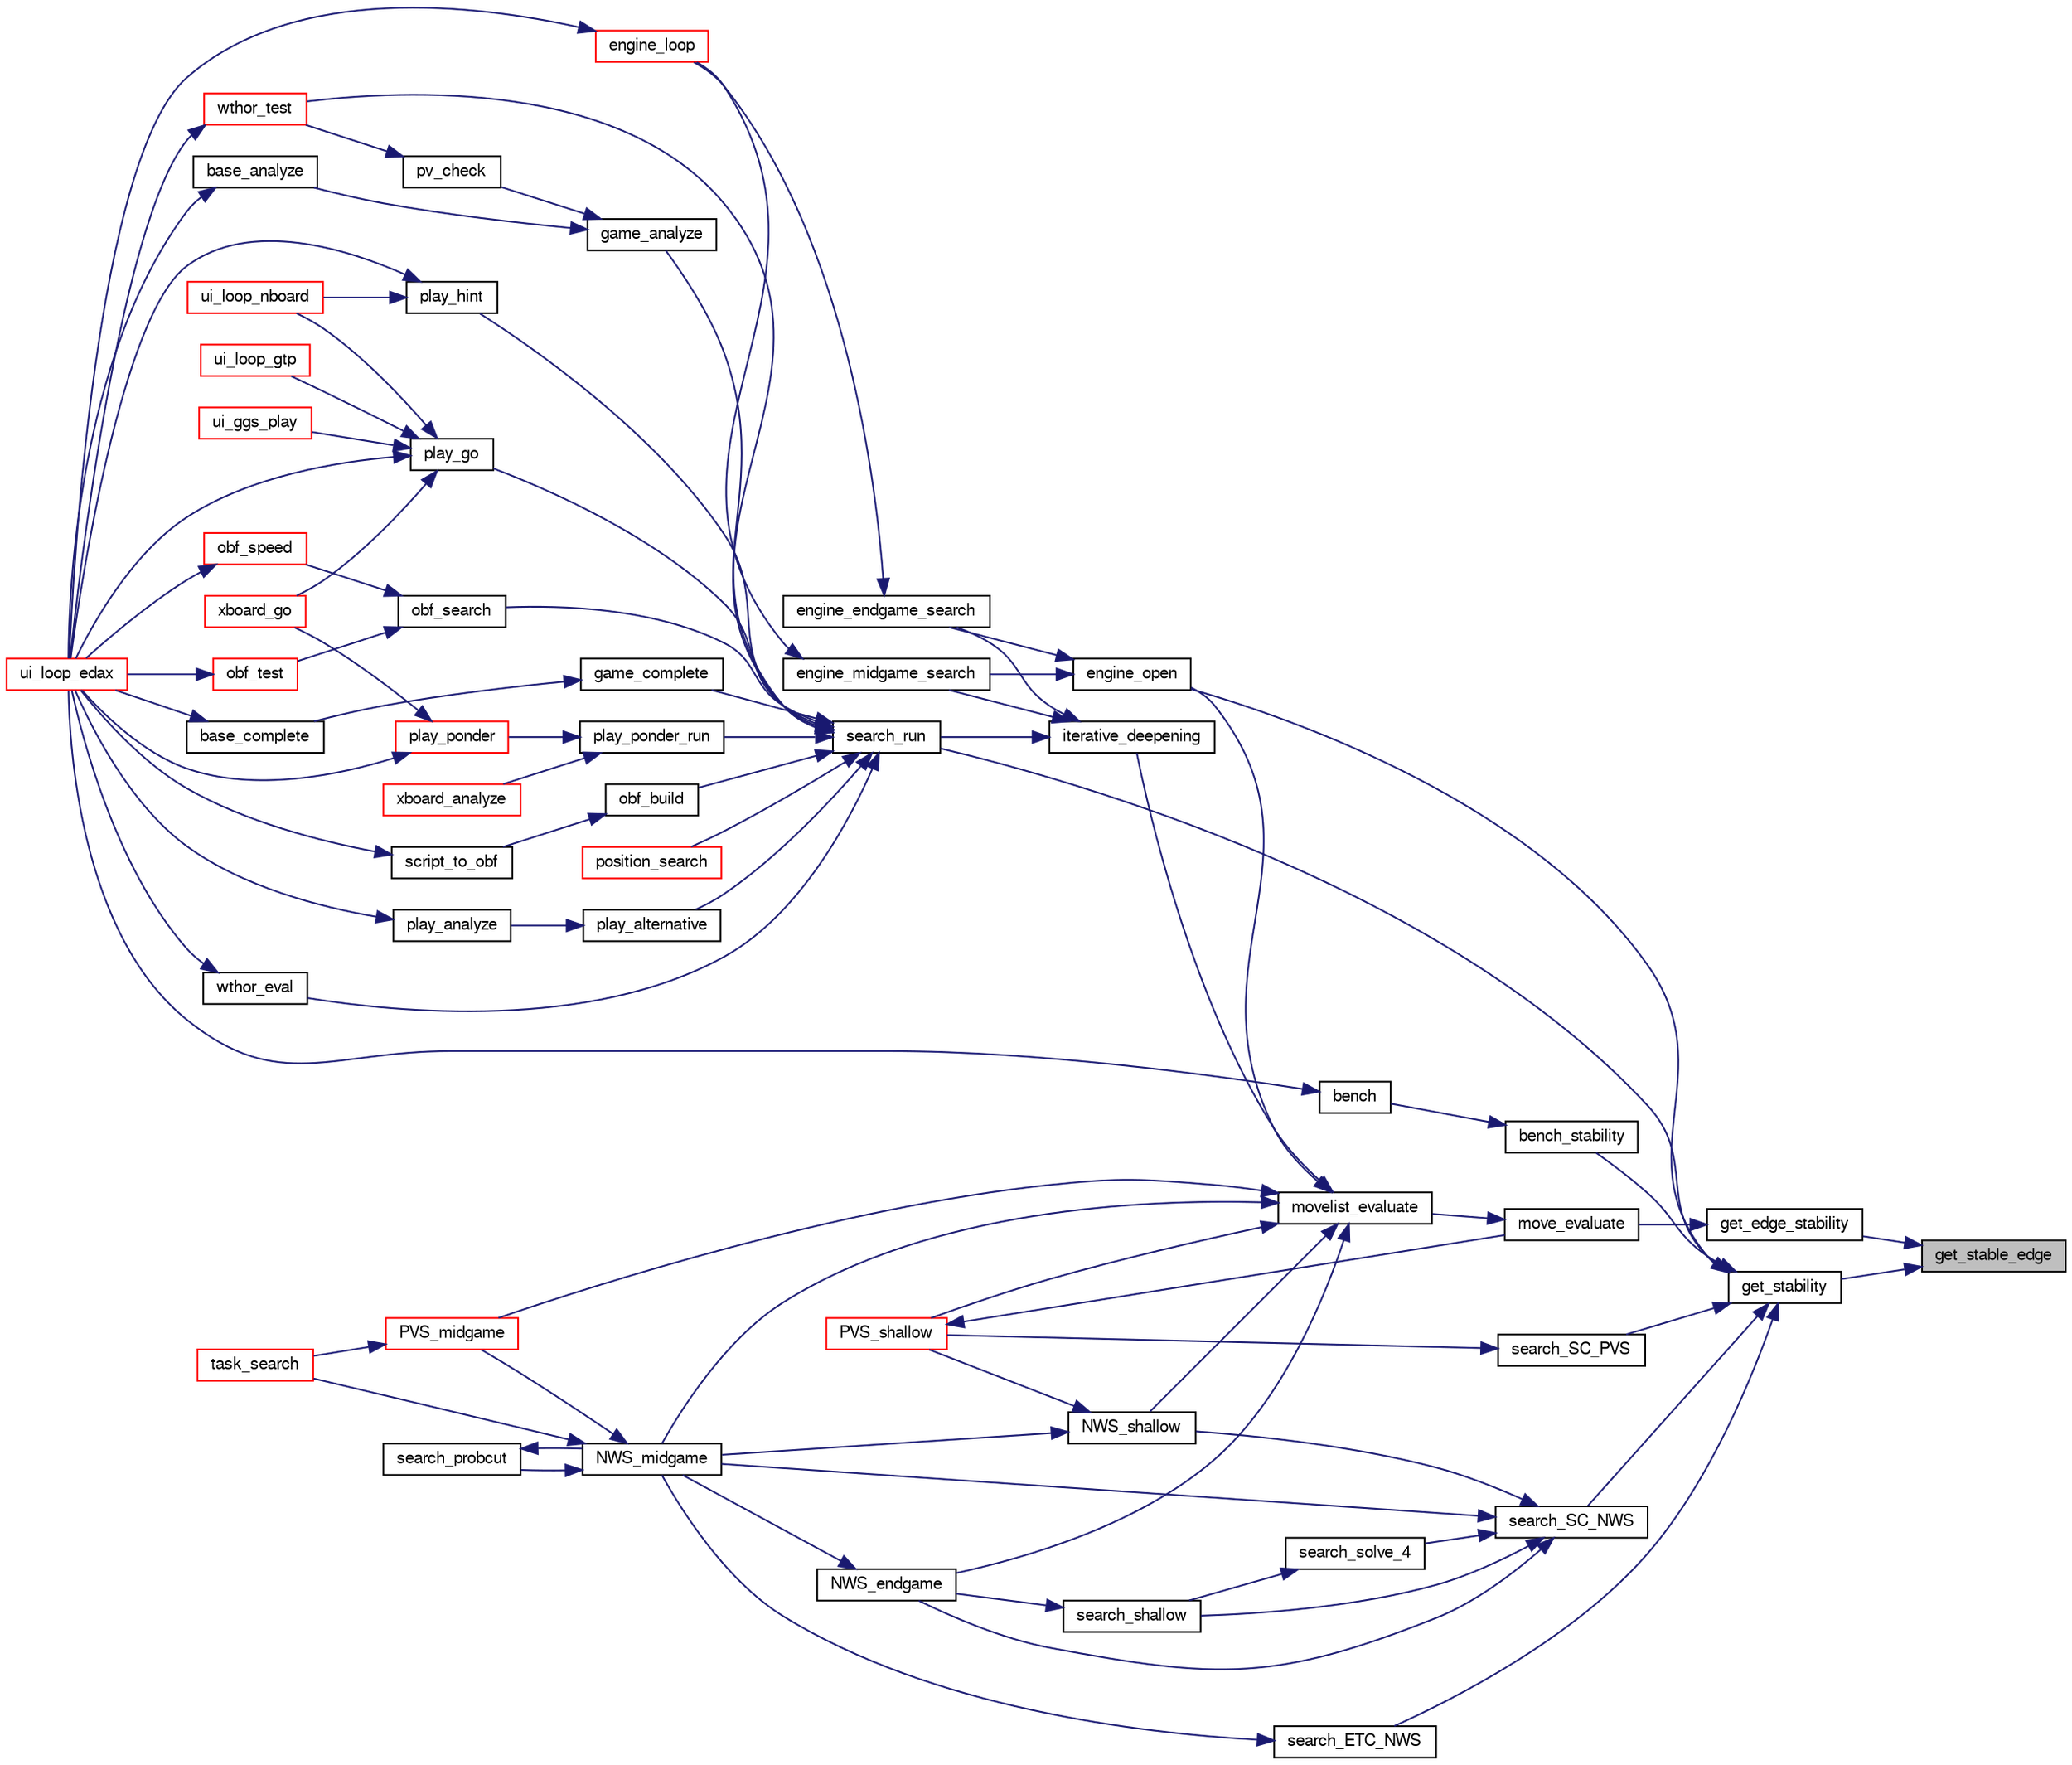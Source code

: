 digraph "get_stable_edge"
{
 // LATEX_PDF_SIZE
  bgcolor="transparent";
  edge [fontname="FreeSans",fontsize="10",labelfontname="FreeSans",labelfontsize="10"];
  node [fontname="FreeSans",fontsize="10",shape=record];
  rankdir="RL";
  Node1 [label="get_stable_edge",height=0.2,width=0.4,color="black", fillcolor="grey75", style="filled", fontcolor="black",tooltip="Get stable edge."];
  Node1 -> Node2 [dir="back",color="midnightblue",fontsize="10",style="solid",fontname="FreeSans"];
  Node2 [label="get_edge_stability",height=0.2,width=0.4,color="black",URL="$board_8c.html#a75734142c7056ea6b146890479c7138e",tooltip="Estimate the stability of edges."];
  Node2 -> Node3 [dir="back",color="midnightblue",fontsize="10",style="solid",fontname="FreeSans"];
  Node3 [label="move_evaluate",height=0.2,width=0.4,color="black",URL="$move_8c.html#a57eefc66553dd853ba6a21d3d6abb3e0",tooltip="Evaluate a list of move."];
  Node3 -> Node4 [dir="back",color="midnightblue",fontsize="10",style="solid",fontname="FreeSans"];
  Node4 [label="movelist_evaluate",height=0.2,width=0.4,color="black",URL="$move_8c.html#a9b4b1c7be1b237198713f0355f60fe28",tooltip="Evaluate a list of move in order to sort it."];
  Node4 -> Node5 [dir="back",color="midnightblue",fontsize="10",style="solid",fontname="FreeSans"];
  Node5 [label="engine_open",height=0.2,width=0.4,color="black",URL="$cassio_8c.html#a9ff171085ccae4be6241cd583028adcf",tooltip="Open search engine."];
  Node5 -> Node6 [dir="back",color="midnightblue",fontsize="10",style="solid",fontname="FreeSans"];
  Node6 [label="engine_endgame_search",height=0.2,width=0.4,color="black",URL="$cassio_8c.html#a59118e647ced4f05560b431b30ad73b9",tooltip="Endgame search."];
  Node6 -> Node7 [dir="back",color="midnightblue",fontsize="10",style="solid",fontname="FreeSans"];
  Node7 [label="engine_loop",height=0.2,width=0.4,color="red",URL="$cassio_8c.html#a3c5b977358cdb105de103ac2c2829f01",tooltip="Loop event."];
  Node7 -> Node9 [dir="back",color="midnightblue",fontsize="10",style="solid",fontname="FreeSans"];
  Node9 [label="ui_loop_edax",height=0.2,width=0.4,color="red",URL="$edax_8c.html#a2354b96c7688bae32bedb6203d672f50",tooltip="Loop event."];
  Node5 -> Node11 [dir="back",color="midnightblue",fontsize="10",style="solid",fontname="FreeSans"];
  Node11 [label="engine_midgame_search",height=0.2,width=0.4,color="black",URL="$cassio_8c.html#a71ebe2bfb187238a48c94edd82cb3024",tooltip="Midgame search."];
  Node11 -> Node7 [dir="back",color="midnightblue",fontsize="10",style="solid",fontname="FreeSans"];
  Node4 -> Node12 [dir="back",color="midnightblue",fontsize="10",style="solid",fontname="FreeSans"];
  Node12 [label="iterative_deepening",height=0.2,width=0.4,color="black",URL="$root_8c.html#a0e77250a21e5f5d70917a5356c22f5f3",tooltip="Iterative deepening."];
  Node12 -> Node6 [dir="back",color="midnightblue",fontsize="10",style="solid",fontname="FreeSans"];
  Node12 -> Node11 [dir="back",color="midnightblue",fontsize="10",style="solid",fontname="FreeSans"];
  Node12 -> Node13 [dir="back",color="midnightblue",fontsize="10",style="solid",fontname="FreeSans"];
  Node13 [label="search_run",height=0.2,width=0.4,color="black",URL="$root_8c.html#ae8b727693fc7a90e504bd8abec158c84",tooltip="Search the bestmove of a given board."];
  Node13 -> Node14 [dir="back",color="midnightblue",fontsize="10",style="solid",fontname="FreeSans"];
  Node14 [label="game_analyze",height=0.2,width=0.4,color="black",URL="$game_8c.html#a17775ff0efa3d8592bed935dedb31a45",tooltip="Analyze an endgame."];
  Node14 -> Node15 [dir="back",color="midnightblue",fontsize="10",style="solid",fontname="FreeSans"];
  Node15 [label="base_analyze",height=0.2,width=0.4,color="black",URL="$base_8c.html#a130adf3915feeb8dd21edd8c715c220f",tooltip="Base analysis."];
  Node15 -> Node9 [dir="back",color="midnightblue",fontsize="10",style="solid",fontname="FreeSans"];
  Node14 -> Node16 [dir="back",color="midnightblue",fontsize="10",style="solid",fontname="FreeSans"];
  Node16 [label="pv_check",height=0.2,width=0.4,color="black",URL="$base_8c.html#ae5fd96b2c5fc0853715832158d172eb0",tooltip="Verify that a PV does not contain errors."];
  Node16 -> Node17 [dir="back",color="midnightblue",fontsize="10",style="solid",fontname="FreeSans"];
  Node17 [label="wthor_test",height=0.2,width=0.4,color="red",URL="$base_8c.html#acd4aaf9717e79148da6c763b1c022016",tooltip="Test Search with a wthor base."];
  Node17 -> Node9 [dir="back",color="midnightblue",fontsize="10",style="solid",fontname="FreeSans"];
  Node13 -> Node18 [dir="back",color="midnightblue",fontsize="10",style="solid",fontname="FreeSans"];
  Node18 [label="game_complete",height=0.2,width=0.4,color="black",URL="$game_8c.html#a2478745958cb21430866a4ea503274df",tooltip="Terminate an unfinished game."];
  Node18 -> Node19 [dir="back",color="midnightblue",fontsize="10",style="solid",fontname="FreeSans"];
  Node19 [label="base_complete",height=0.2,width=0.4,color="black",URL="$base_8c.html#a2aaa6c7fc6111edcd85b623bcd217180",tooltip="Base analysis."];
  Node19 -> Node9 [dir="back",color="midnightblue",fontsize="10",style="solid",fontname="FreeSans"];
  Node13 -> Node20 [dir="back",color="midnightblue",fontsize="10",style="solid",fontname="FreeSans"];
  Node20 [label="obf_build",height=0.2,width=0.4,color="black",URL="$obftest_8c.html#a6ed0f135c4cf4021e18eb1a965a72bfa",tooltip="Build an OBF structure."];
  Node20 -> Node21 [dir="back",color="midnightblue",fontsize="10",style="solid",fontname="FreeSans"];
  Node21 [label="script_to_obf",height=0.2,width=0.4,color="black",URL="$obftest_8c.html#ad1bc6f7d32d2b1775f5e91f2d2e0f8b8",tooltip="Build an OBF file from a Script file."];
  Node21 -> Node9 [dir="back",color="midnightblue",fontsize="10",style="solid",fontname="FreeSans"];
  Node13 -> Node22 [dir="back",color="midnightblue",fontsize="10",style="solid",fontname="FreeSans"];
  Node22 [label="obf_search",height=0.2,width=0.4,color="black",URL="$obftest_8c.html#ab9783a5ca8dc9d2b69ed9ae61945bbfb",tooltip="Analyze an OBF structure."];
  Node22 -> Node23 [dir="back",color="midnightblue",fontsize="10",style="solid",fontname="FreeSans"];
  Node23 [label="obf_speed",height=0.2,width=0.4,color="red",URL="$obftest_8c.html#a07fd9cdb993c22a9de285e054331e4e4",tooltip="Test edax speed by running for at least 1 minutes on problems deeper and deeper."];
  Node23 -> Node9 [dir="back",color="midnightblue",fontsize="10",style="solid",fontname="FreeSans"];
  Node22 -> Node24 [dir="back",color="midnightblue",fontsize="10",style="solid",fontname="FreeSans"];
  Node24 [label="obf_test",height=0.2,width=0.4,color="red",URL="$obftest_8c.html#af8974909ba686b74a0620bdcc7ef5f81",tooltip="Test an OBF file."];
  Node24 -> Node9 [dir="back",color="midnightblue",fontsize="10",style="solid",fontname="FreeSans"];
  Node13 -> Node25 [dir="back",color="midnightblue",fontsize="10",style="solid",fontname="FreeSans"];
  Node25 [label="play_alternative",height=0.2,width=0.4,color="black",URL="$play_8c.html#ab220e1e3acf69015cd2e2b32abbdbaae",tooltip="Seek for the best alternative move."];
  Node25 -> Node26 [dir="back",color="midnightblue",fontsize="10",style="solid",fontname="FreeSans"];
  Node26 [label="play_analyze",height=0.2,width=0.4,color="black",URL="$play_8c.html#a32624a895b8cf4ec475a8de0ee5df3a1",tooltip="Analyze a played game."];
  Node26 -> Node9 [dir="back",color="midnightblue",fontsize="10",style="solid",fontname="FreeSans"];
  Node13 -> Node27 [dir="back",color="midnightblue",fontsize="10",style="solid",fontname="FreeSans"];
  Node27 [label="play_go",height=0.2,width=0.4,color="black",URL="$play_8c.html#aeba64a0b6660a04cff93da447da3f746",tooltip="Start thinking."];
  Node27 -> Node28 [dir="back",color="midnightblue",fontsize="10",style="solid",fontname="FreeSans"];
  Node28 [label="ui_ggs_play",height=0.2,width=0.4,color="red",URL="$ggs_8c.html#a55704d516945d0fc38a4aae02fca1bfe",tooltip="ui_ggs_play"];
  Node27 -> Node9 [dir="back",color="midnightblue",fontsize="10",style="solid",fontname="FreeSans"];
  Node27 -> Node32 [dir="back",color="midnightblue",fontsize="10",style="solid",fontname="FreeSans"];
  Node32 [label="ui_loop_gtp",height=0.2,width=0.4,color="red",URL="$gtp_8c.html#aa036470059be60da73acd63418093e1e",tooltip="Loop event."];
  Node27 -> Node33 [dir="back",color="midnightblue",fontsize="10",style="solid",fontname="FreeSans"];
  Node33 [label="ui_loop_nboard",height=0.2,width=0.4,color="red",URL="$nboard_8c.html#a13ec69450a157e8cbf526b11d1a27be6",tooltip="Loop event."];
  Node27 -> Node34 [dir="back",color="midnightblue",fontsize="10",style="solid",fontname="FreeSans"];
  Node34 [label="xboard_go",height=0.2,width=0.4,color="red",URL="$xboard_8c.html#ac3cbe43d38c75f78ef60f463f91bf3fe",tooltip=" "];
  Node13 -> Node37 [dir="back",color="midnightblue",fontsize="10",style="solid",fontname="FreeSans"];
  Node37 [label="play_hint",height=0.2,width=0.4,color="black",URL="$play_8c.html#a331a1824215c3c7be0241fe0e2d4da57",tooltip="Start thinking."];
  Node37 -> Node9 [dir="back",color="midnightblue",fontsize="10",style="solid",fontname="FreeSans"];
  Node37 -> Node33 [dir="back",color="midnightblue",fontsize="10",style="solid",fontname="FreeSans"];
  Node13 -> Node38 [dir="back",color="midnightblue",fontsize="10",style="solid",fontname="FreeSans"];
  Node38 [label="play_ponder_run",height=0.2,width=0.4,color="black",URL="$play_8c.html#a6a826d8e8634b46e269daeed05de785c",tooltip="do ponderation."];
  Node38 -> Node39 [dir="back",color="midnightblue",fontsize="10",style="solid",fontname="FreeSans"];
  Node39 [label="play_ponder",height=0.2,width=0.4,color="red",URL="$play_8c.html#a391455b9715193a13afe7d863734893f",tooltip="Ponder."];
  Node39 -> Node9 [dir="back",color="midnightblue",fontsize="10",style="solid",fontname="FreeSans"];
  Node39 -> Node34 [dir="back",color="midnightblue",fontsize="10",style="solid",fontname="FreeSans"];
  Node38 -> Node41 [dir="back",color="midnightblue",fontsize="10",style="solid",fontname="FreeSans"];
  Node41 [label="xboard_analyze",height=0.2,width=0.4,color="red",URL="$xboard_8c.html#a213bcf9938dc33b50c60576920dbecda",tooltip="Analyze."];
  Node13 -> Node42 [dir="back",color="midnightblue",fontsize="10",style="solid",fontname="FreeSans"];
  Node42 [label="position_search",height=0.2,width=0.4,color="red",URL="$book_8c.html#ad3b2686173649c214c8349e5e3da0aca",tooltip="Evaluate a position."];
  Node13 -> Node67 [dir="back",color="midnightblue",fontsize="10",style="solid",fontname="FreeSans"];
  Node67 [label="wthor_eval",height=0.2,width=0.4,color="black",URL="$base_8c.html#a86b72b1d7f3ee47ec62cbb618546ec70",tooltip="Test Eval with a wthor base."];
  Node67 -> Node9 [dir="back",color="midnightblue",fontsize="10",style="solid",fontname="FreeSans"];
  Node13 -> Node17 [dir="back",color="midnightblue",fontsize="10",style="solid",fontname="FreeSans"];
  Node4 -> Node68 [dir="back",color="midnightblue",fontsize="10",style="solid",fontname="FreeSans"];
  Node68 [label="NWS_endgame",height=0.2,width=0.4,color="black",URL="$endgame_8c.html#a3a2fd5b24cddcf17f9b29921bbf9ec57",tooltip="Evaluate an endgame position with a Null Window Search algorithm."];
  Node68 -> Node69 [dir="back",color="midnightblue",fontsize="10",style="solid",fontname="FreeSans"];
  Node69 [label="NWS_midgame",height=0.2,width=0.4,color="black",URL="$midgame_8c.html#a124e89d53abb00ee28a9f3135b5682dc",tooltip="Evaluate a midgame position with a Null Window Search algorithm."];
  Node69 -> Node70 [dir="back",color="midnightblue",fontsize="10",style="solid",fontname="FreeSans"];
  Node70 [label="PVS_midgame",height=0.2,width=0.4,color="red",URL="$midgame_8c.html#a356424012da8237d13afb64450c0fb33",tooltip="Evaluate a position with a deep Principal Variation Search algorithm."];
  Node70 -> Node74 [dir="back",color="midnightblue",fontsize="10",style="solid",fontname="FreeSans"];
  Node74 [label="task_search",height=0.2,width=0.4,color="red",URL="$ybwc_8c.html#aaa4fc1461e78cd5569318f9e19399e50",tooltip="A parallel search within a Task structure."];
  Node69 -> Node84 [dir="back",color="midnightblue",fontsize="10",style="solid",fontname="FreeSans"];
  Node84 [label="search_probcut",height=0.2,width=0.4,color="black",URL="$midgame_8c.html#a232fed82bb28cdcc18d59d1cfecab0f1",tooltip="Probcut."];
  Node84 -> Node69 [dir="back",color="midnightblue",fontsize="10",style="solid",fontname="FreeSans"];
  Node69 -> Node74 [dir="back",color="midnightblue",fontsize="10",style="solid",fontname="FreeSans"];
  Node4 -> Node69 [dir="back",color="midnightblue",fontsize="10",style="solid",fontname="FreeSans"];
  Node4 -> Node85 [dir="back",color="midnightblue",fontsize="10",style="solid",fontname="FreeSans"];
  Node85 [label="NWS_shallow",height=0.2,width=0.4,color="black",URL="$midgame_8c.html#af1a84e98330ad790762f316451f36067",tooltip="Evaluate a midgame position with a Null Window Search algorithm."];
  Node85 -> Node69 [dir="back",color="midnightblue",fontsize="10",style="solid",fontname="FreeSans"];
  Node85 -> Node86 [dir="back",color="midnightblue",fontsize="10",style="solid",fontname="FreeSans"];
  Node86 [label="PVS_shallow",height=0.2,width=0.4,color="red",URL="$midgame_8c.html#a3d850972578e626b2a9d566152b681f5",tooltip="Evaluate a midgame position at shallow depth."];
  Node86 -> Node3 [dir="back",color="midnightblue",fontsize="10",style="solid",fontname="FreeSans"];
  Node4 -> Node70 [dir="back",color="midnightblue",fontsize="10",style="solid",fontname="FreeSans"];
  Node4 -> Node86 [dir="back",color="midnightblue",fontsize="10",style="solid",fontname="FreeSans"];
  Node1 -> Node91 [dir="back",color="midnightblue",fontsize="10",style="solid",fontname="FreeSans"];
  Node91 [label="get_stability",height=0.2,width=0.4,color="black",URL="$board_8c.html#a60e2b7416c26d30fd43e091c954d43b8",tooltip="Estimate the stability."];
  Node91 -> Node92 [dir="back",color="midnightblue",fontsize="10",style="solid",fontname="FreeSans"];
  Node92 [label="bench_stability",height=0.2,width=0.4,color="black",URL="$bench_8c.html#a4e316049e6f4d7d75fc34cf94fe8a293",tooltip=" "];
  Node92 -> Node93 [dir="back",color="midnightblue",fontsize="10",style="solid",fontname="FreeSans"];
  Node93 [label="bench",height=0.2,width=0.4,color="black",URL="$bench_8c.html#a17c52ed0f7cf117ab83d29f1d6df3c50",tooltip="perform various performance tests."];
  Node93 -> Node9 [dir="back",color="midnightblue",fontsize="10",style="solid",fontname="FreeSans"];
  Node91 -> Node5 [dir="back",color="midnightblue",fontsize="10",style="solid",fontname="FreeSans"];
  Node91 -> Node94 [dir="back",color="midnightblue",fontsize="10",style="solid",fontname="FreeSans"];
  Node94 [label="search_ETC_NWS",height=0.2,width=0.4,color="black",URL="$search_8c.html#acca0552701cb0d46a406101f5f426e17",tooltip="Enhanced Transposition Cutoff (ETC)."];
  Node94 -> Node69 [dir="back",color="midnightblue",fontsize="10",style="solid",fontname="FreeSans"];
  Node91 -> Node13 [dir="back",color="midnightblue",fontsize="10",style="solid",fontname="FreeSans"];
  Node91 -> Node95 [dir="back",color="midnightblue",fontsize="10",style="solid",fontname="FreeSans"];
  Node95 [label="search_SC_NWS",height=0.2,width=0.4,color="black",URL="$search_8c.html#afb7a2b1fa945dd8f14a8e56639fde259",tooltip="Stability Cutoff (TC)."];
  Node95 -> Node68 [dir="back",color="midnightblue",fontsize="10",style="solid",fontname="FreeSans"];
  Node95 -> Node69 [dir="back",color="midnightblue",fontsize="10",style="solid",fontname="FreeSans"];
  Node95 -> Node85 [dir="back",color="midnightblue",fontsize="10",style="solid",fontname="FreeSans"];
  Node95 -> Node96 [dir="back",color="midnightblue",fontsize="10",style="solid",fontname="FreeSans"];
  Node96 [label="search_shallow",height=0.2,width=0.4,color="black",URL="$endgame_8c.html#ac96f36afea5ad7a93d9f729e45bd75c7",tooltip="Evaluate a position using a shallow NWS."];
  Node96 -> Node68 [dir="back",color="midnightblue",fontsize="10",style="solid",fontname="FreeSans"];
  Node95 -> Node97 [dir="back",color="midnightblue",fontsize="10",style="solid",fontname="FreeSans"];
  Node97 [label="search_solve_4",height=0.2,width=0.4,color="black",URL="$endgame_8c.html#aff267e11d577b0aada13623ab8b2d870",tooltip="Get the final score."];
  Node97 -> Node96 [dir="back",color="midnightblue",fontsize="10",style="solid",fontname="FreeSans"];
  Node91 -> Node98 [dir="back",color="midnightblue",fontsize="10",style="solid",fontname="FreeSans"];
  Node98 [label="search_SC_PVS",height=0.2,width=0.4,color="black",URL="$search_8c.html#a252db5ad99f8ade55019f4352839b810",tooltip="Stability Cutoff (SC)."];
  Node98 -> Node86 [dir="back",color="midnightblue",fontsize="10",style="solid",fontname="FreeSans"];
}
